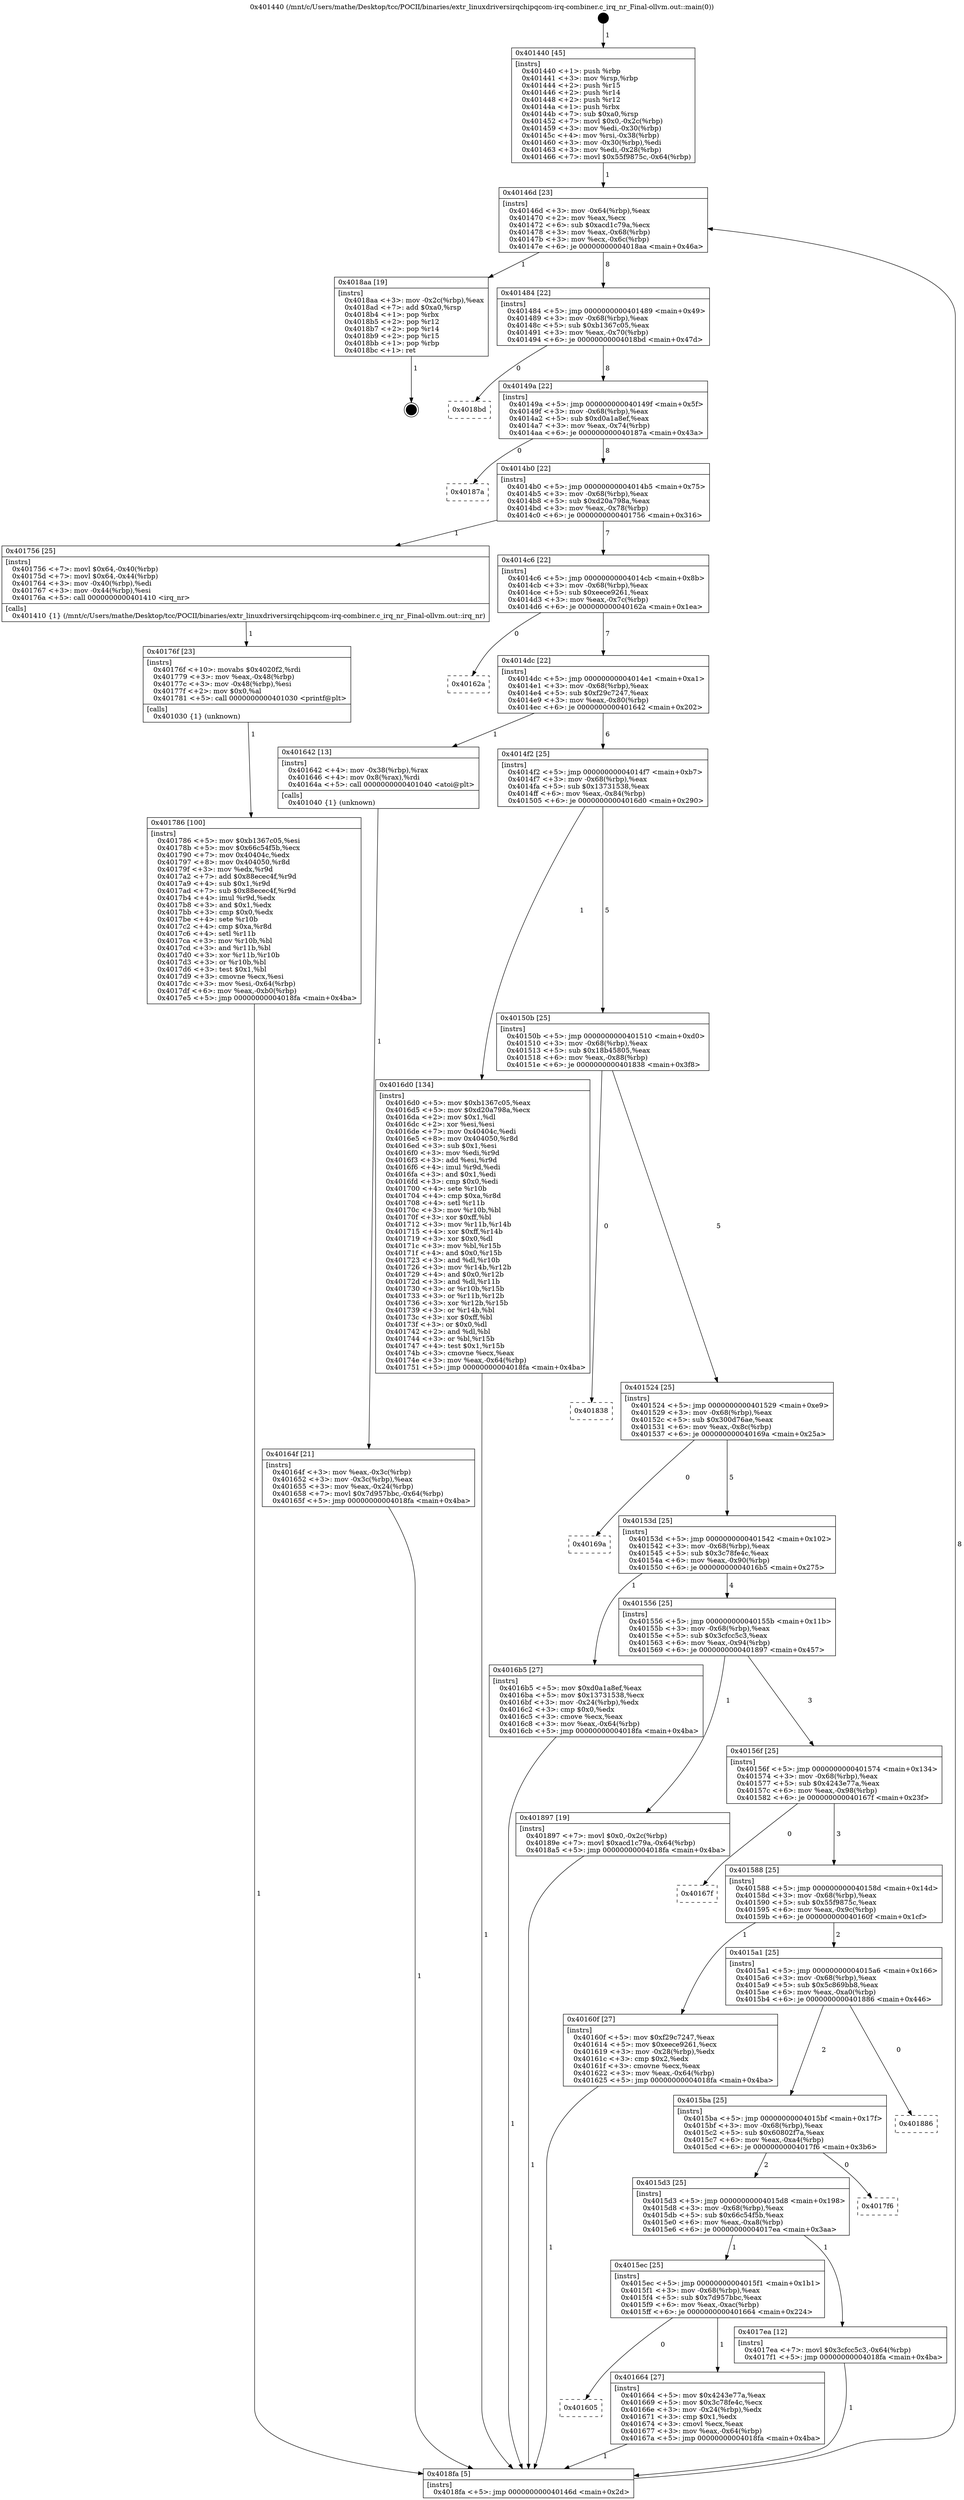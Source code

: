 digraph "0x401440" {
  label = "0x401440 (/mnt/c/Users/mathe/Desktop/tcc/POCII/binaries/extr_linuxdriversirqchipqcom-irq-combiner.c_irq_nr_Final-ollvm.out::main(0))"
  labelloc = "t"
  node[shape=record]

  Entry [label="",width=0.3,height=0.3,shape=circle,fillcolor=black,style=filled]
  "0x40146d" [label="{
     0x40146d [23]\l
     | [instrs]\l
     &nbsp;&nbsp;0x40146d \<+3\>: mov -0x64(%rbp),%eax\l
     &nbsp;&nbsp;0x401470 \<+2\>: mov %eax,%ecx\l
     &nbsp;&nbsp;0x401472 \<+6\>: sub $0xacd1c79a,%ecx\l
     &nbsp;&nbsp;0x401478 \<+3\>: mov %eax,-0x68(%rbp)\l
     &nbsp;&nbsp;0x40147b \<+3\>: mov %ecx,-0x6c(%rbp)\l
     &nbsp;&nbsp;0x40147e \<+6\>: je 00000000004018aa \<main+0x46a\>\l
  }"]
  "0x4018aa" [label="{
     0x4018aa [19]\l
     | [instrs]\l
     &nbsp;&nbsp;0x4018aa \<+3\>: mov -0x2c(%rbp),%eax\l
     &nbsp;&nbsp;0x4018ad \<+7\>: add $0xa0,%rsp\l
     &nbsp;&nbsp;0x4018b4 \<+1\>: pop %rbx\l
     &nbsp;&nbsp;0x4018b5 \<+2\>: pop %r12\l
     &nbsp;&nbsp;0x4018b7 \<+2\>: pop %r14\l
     &nbsp;&nbsp;0x4018b9 \<+2\>: pop %r15\l
     &nbsp;&nbsp;0x4018bb \<+1\>: pop %rbp\l
     &nbsp;&nbsp;0x4018bc \<+1\>: ret\l
  }"]
  "0x401484" [label="{
     0x401484 [22]\l
     | [instrs]\l
     &nbsp;&nbsp;0x401484 \<+5\>: jmp 0000000000401489 \<main+0x49\>\l
     &nbsp;&nbsp;0x401489 \<+3\>: mov -0x68(%rbp),%eax\l
     &nbsp;&nbsp;0x40148c \<+5\>: sub $0xb1367c05,%eax\l
     &nbsp;&nbsp;0x401491 \<+3\>: mov %eax,-0x70(%rbp)\l
     &nbsp;&nbsp;0x401494 \<+6\>: je 00000000004018bd \<main+0x47d\>\l
  }"]
  Exit [label="",width=0.3,height=0.3,shape=circle,fillcolor=black,style=filled,peripheries=2]
  "0x4018bd" [label="{
     0x4018bd\l
  }", style=dashed]
  "0x40149a" [label="{
     0x40149a [22]\l
     | [instrs]\l
     &nbsp;&nbsp;0x40149a \<+5\>: jmp 000000000040149f \<main+0x5f\>\l
     &nbsp;&nbsp;0x40149f \<+3\>: mov -0x68(%rbp),%eax\l
     &nbsp;&nbsp;0x4014a2 \<+5\>: sub $0xd0a1a8ef,%eax\l
     &nbsp;&nbsp;0x4014a7 \<+3\>: mov %eax,-0x74(%rbp)\l
     &nbsp;&nbsp;0x4014aa \<+6\>: je 000000000040187a \<main+0x43a\>\l
  }"]
  "0x401786" [label="{
     0x401786 [100]\l
     | [instrs]\l
     &nbsp;&nbsp;0x401786 \<+5\>: mov $0xb1367c05,%esi\l
     &nbsp;&nbsp;0x40178b \<+5\>: mov $0x66c54f5b,%ecx\l
     &nbsp;&nbsp;0x401790 \<+7\>: mov 0x40404c,%edx\l
     &nbsp;&nbsp;0x401797 \<+8\>: mov 0x404050,%r8d\l
     &nbsp;&nbsp;0x40179f \<+3\>: mov %edx,%r9d\l
     &nbsp;&nbsp;0x4017a2 \<+7\>: add $0x88ecec4f,%r9d\l
     &nbsp;&nbsp;0x4017a9 \<+4\>: sub $0x1,%r9d\l
     &nbsp;&nbsp;0x4017ad \<+7\>: sub $0x88ecec4f,%r9d\l
     &nbsp;&nbsp;0x4017b4 \<+4\>: imul %r9d,%edx\l
     &nbsp;&nbsp;0x4017b8 \<+3\>: and $0x1,%edx\l
     &nbsp;&nbsp;0x4017bb \<+3\>: cmp $0x0,%edx\l
     &nbsp;&nbsp;0x4017be \<+4\>: sete %r10b\l
     &nbsp;&nbsp;0x4017c2 \<+4\>: cmp $0xa,%r8d\l
     &nbsp;&nbsp;0x4017c6 \<+4\>: setl %r11b\l
     &nbsp;&nbsp;0x4017ca \<+3\>: mov %r10b,%bl\l
     &nbsp;&nbsp;0x4017cd \<+3\>: and %r11b,%bl\l
     &nbsp;&nbsp;0x4017d0 \<+3\>: xor %r11b,%r10b\l
     &nbsp;&nbsp;0x4017d3 \<+3\>: or %r10b,%bl\l
     &nbsp;&nbsp;0x4017d6 \<+3\>: test $0x1,%bl\l
     &nbsp;&nbsp;0x4017d9 \<+3\>: cmovne %ecx,%esi\l
     &nbsp;&nbsp;0x4017dc \<+3\>: mov %esi,-0x64(%rbp)\l
     &nbsp;&nbsp;0x4017df \<+6\>: mov %eax,-0xb0(%rbp)\l
     &nbsp;&nbsp;0x4017e5 \<+5\>: jmp 00000000004018fa \<main+0x4ba\>\l
  }"]
  "0x40187a" [label="{
     0x40187a\l
  }", style=dashed]
  "0x4014b0" [label="{
     0x4014b0 [22]\l
     | [instrs]\l
     &nbsp;&nbsp;0x4014b0 \<+5\>: jmp 00000000004014b5 \<main+0x75\>\l
     &nbsp;&nbsp;0x4014b5 \<+3\>: mov -0x68(%rbp),%eax\l
     &nbsp;&nbsp;0x4014b8 \<+5\>: sub $0xd20a798a,%eax\l
     &nbsp;&nbsp;0x4014bd \<+3\>: mov %eax,-0x78(%rbp)\l
     &nbsp;&nbsp;0x4014c0 \<+6\>: je 0000000000401756 \<main+0x316\>\l
  }"]
  "0x40176f" [label="{
     0x40176f [23]\l
     | [instrs]\l
     &nbsp;&nbsp;0x40176f \<+10\>: movabs $0x4020f2,%rdi\l
     &nbsp;&nbsp;0x401779 \<+3\>: mov %eax,-0x48(%rbp)\l
     &nbsp;&nbsp;0x40177c \<+3\>: mov -0x48(%rbp),%esi\l
     &nbsp;&nbsp;0x40177f \<+2\>: mov $0x0,%al\l
     &nbsp;&nbsp;0x401781 \<+5\>: call 0000000000401030 \<printf@plt\>\l
     | [calls]\l
     &nbsp;&nbsp;0x401030 \{1\} (unknown)\l
  }"]
  "0x401756" [label="{
     0x401756 [25]\l
     | [instrs]\l
     &nbsp;&nbsp;0x401756 \<+7\>: movl $0x64,-0x40(%rbp)\l
     &nbsp;&nbsp;0x40175d \<+7\>: movl $0x64,-0x44(%rbp)\l
     &nbsp;&nbsp;0x401764 \<+3\>: mov -0x40(%rbp),%edi\l
     &nbsp;&nbsp;0x401767 \<+3\>: mov -0x44(%rbp),%esi\l
     &nbsp;&nbsp;0x40176a \<+5\>: call 0000000000401410 \<irq_nr\>\l
     | [calls]\l
     &nbsp;&nbsp;0x401410 \{1\} (/mnt/c/Users/mathe/Desktop/tcc/POCII/binaries/extr_linuxdriversirqchipqcom-irq-combiner.c_irq_nr_Final-ollvm.out::irq_nr)\l
  }"]
  "0x4014c6" [label="{
     0x4014c6 [22]\l
     | [instrs]\l
     &nbsp;&nbsp;0x4014c6 \<+5\>: jmp 00000000004014cb \<main+0x8b\>\l
     &nbsp;&nbsp;0x4014cb \<+3\>: mov -0x68(%rbp),%eax\l
     &nbsp;&nbsp;0x4014ce \<+5\>: sub $0xeece9261,%eax\l
     &nbsp;&nbsp;0x4014d3 \<+3\>: mov %eax,-0x7c(%rbp)\l
     &nbsp;&nbsp;0x4014d6 \<+6\>: je 000000000040162a \<main+0x1ea\>\l
  }"]
  "0x401605" [label="{
     0x401605\l
  }", style=dashed]
  "0x40162a" [label="{
     0x40162a\l
  }", style=dashed]
  "0x4014dc" [label="{
     0x4014dc [22]\l
     | [instrs]\l
     &nbsp;&nbsp;0x4014dc \<+5\>: jmp 00000000004014e1 \<main+0xa1\>\l
     &nbsp;&nbsp;0x4014e1 \<+3\>: mov -0x68(%rbp),%eax\l
     &nbsp;&nbsp;0x4014e4 \<+5\>: sub $0xf29c7247,%eax\l
     &nbsp;&nbsp;0x4014e9 \<+3\>: mov %eax,-0x80(%rbp)\l
     &nbsp;&nbsp;0x4014ec \<+6\>: je 0000000000401642 \<main+0x202\>\l
  }"]
  "0x401664" [label="{
     0x401664 [27]\l
     | [instrs]\l
     &nbsp;&nbsp;0x401664 \<+5\>: mov $0x4243e77a,%eax\l
     &nbsp;&nbsp;0x401669 \<+5\>: mov $0x3c78fe4c,%ecx\l
     &nbsp;&nbsp;0x40166e \<+3\>: mov -0x24(%rbp),%edx\l
     &nbsp;&nbsp;0x401671 \<+3\>: cmp $0x1,%edx\l
     &nbsp;&nbsp;0x401674 \<+3\>: cmovl %ecx,%eax\l
     &nbsp;&nbsp;0x401677 \<+3\>: mov %eax,-0x64(%rbp)\l
     &nbsp;&nbsp;0x40167a \<+5\>: jmp 00000000004018fa \<main+0x4ba\>\l
  }"]
  "0x401642" [label="{
     0x401642 [13]\l
     | [instrs]\l
     &nbsp;&nbsp;0x401642 \<+4\>: mov -0x38(%rbp),%rax\l
     &nbsp;&nbsp;0x401646 \<+4\>: mov 0x8(%rax),%rdi\l
     &nbsp;&nbsp;0x40164a \<+5\>: call 0000000000401040 \<atoi@plt\>\l
     | [calls]\l
     &nbsp;&nbsp;0x401040 \{1\} (unknown)\l
  }"]
  "0x4014f2" [label="{
     0x4014f2 [25]\l
     | [instrs]\l
     &nbsp;&nbsp;0x4014f2 \<+5\>: jmp 00000000004014f7 \<main+0xb7\>\l
     &nbsp;&nbsp;0x4014f7 \<+3\>: mov -0x68(%rbp),%eax\l
     &nbsp;&nbsp;0x4014fa \<+5\>: sub $0x13731538,%eax\l
     &nbsp;&nbsp;0x4014ff \<+6\>: mov %eax,-0x84(%rbp)\l
     &nbsp;&nbsp;0x401505 \<+6\>: je 00000000004016d0 \<main+0x290\>\l
  }"]
  "0x4015ec" [label="{
     0x4015ec [25]\l
     | [instrs]\l
     &nbsp;&nbsp;0x4015ec \<+5\>: jmp 00000000004015f1 \<main+0x1b1\>\l
     &nbsp;&nbsp;0x4015f1 \<+3\>: mov -0x68(%rbp),%eax\l
     &nbsp;&nbsp;0x4015f4 \<+5\>: sub $0x7d957bbc,%eax\l
     &nbsp;&nbsp;0x4015f9 \<+6\>: mov %eax,-0xac(%rbp)\l
     &nbsp;&nbsp;0x4015ff \<+6\>: je 0000000000401664 \<main+0x224\>\l
  }"]
  "0x4016d0" [label="{
     0x4016d0 [134]\l
     | [instrs]\l
     &nbsp;&nbsp;0x4016d0 \<+5\>: mov $0xb1367c05,%eax\l
     &nbsp;&nbsp;0x4016d5 \<+5\>: mov $0xd20a798a,%ecx\l
     &nbsp;&nbsp;0x4016da \<+2\>: mov $0x1,%dl\l
     &nbsp;&nbsp;0x4016dc \<+2\>: xor %esi,%esi\l
     &nbsp;&nbsp;0x4016de \<+7\>: mov 0x40404c,%edi\l
     &nbsp;&nbsp;0x4016e5 \<+8\>: mov 0x404050,%r8d\l
     &nbsp;&nbsp;0x4016ed \<+3\>: sub $0x1,%esi\l
     &nbsp;&nbsp;0x4016f0 \<+3\>: mov %edi,%r9d\l
     &nbsp;&nbsp;0x4016f3 \<+3\>: add %esi,%r9d\l
     &nbsp;&nbsp;0x4016f6 \<+4\>: imul %r9d,%edi\l
     &nbsp;&nbsp;0x4016fa \<+3\>: and $0x1,%edi\l
     &nbsp;&nbsp;0x4016fd \<+3\>: cmp $0x0,%edi\l
     &nbsp;&nbsp;0x401700 \<+4\>: sete %r10b\l
     &nbsp;&nbsp;0x401704 \<+4\>: cmp $0xa,%r8d\l
     &nbsp;&nbsp;0x401708 \<+4\>: setl %r11b\l
     &nbsp;&nbsp;0x40170c \<+3\>: mov %r10b,%bl\l
     &nbsp;&nbsp;0x40170f \<+3\>: xor $0xff,%bl\l
     &nbsp;&nbsp;0x401712 \<+3\>: mov %r11b,%r14b\l
     &nbsp;&nbsp;0x401715 \<+4\>: xor $0xff,%r14b\l
     &nbsp;&nbsp;0x401719 \<+3\>: xor $0x0,%dl\l
     &nbsp;&nbsp;0x40171c \<+3\>: mov %bl,%r15b\l
     &nbsp;&nbsp;0x40171f \<+4\>: and $0x0,%r15b\l
     &nbsp;&nbsp;0x401723 \<+3\>: and %dl,%r10b\l
     &nbsp;&nbsp;0x401726 \<+3\>: mov %r14b,%r12b\l
     &nbsp;&nbsp;0x401729 \<+4\>: and $0x0,%r12b\l
     &nbsp;&nbsp;0x40172d \<+3\>: and %dl,%r11b\l
     &nbsp;&nbsp;0x401730 \<+3\>: or %r10b,%r15b\l
     &nbsp;&nbsp;0x401733 \<+3\>: or %r11b,%r12b\l
     &nbsp;&nbsp;0x401736 \<+3\>: xor %r12b,%r15b\l
     &nbsp;&nbsp;0x401739 \<+3\>: or %r14b,%bl\l
     &nbsp;&nbsp;0x40173c \<+3\>: xor $0xff,%bl\l
     &nbsp;&nbsp;0x40173f \<+3\>: or $0x0,%dl\l
     &nbsp;&nbsp;0x401742 \<+2\>: and %dl,%bl\l
     &nbsp;&nbsp;0x401744 \<+3\>: or %bl,%r15b\l
     &nbsp;&nbsp;0x401747 \<+4\>: test $0x1,%r15b\l
     &nbsp;&nbsp;0x40174b \<+3\>: cmovne %ecx,%eax\l
     &nbsp;&nbsp;0x40174e \<+3\>: mov %eax,-0x64(%rbp)\l
     &nbsp;&nbsp;0x401751 \<+5\>: jmp 00000000004018fa \<main+0x4ba\>\l
  }"]
  "0x40150b" [label="{
     0x40150b [25]\l
     | [instrs]\l
     &nbsp;&nbsp;0x40150b \<+5\>: jmp 0000000000401510 \<main+0xd0\>\l
     &nbsp;&nbsp;0x401510 \<+3\>: mov -0x68(%rbp),%eax\l
     &nbsp;&nbsp;0x401513 \<+5\>: sub $0x18b45805,%eax\l
     &nbsp;&nbsp;0x401518 \<+6\>: mov %eax,-0x88(%rbp)\l
     &nbsp;&nbsp;0x40151e \<+6\>: je 0000000000401838 \<main+0x3f8\>\l
  }"]
  "0x4017ea" [label="{
     0x4017ea [12]\l
     | [instrs]\l
     &nbsp;&nbsp;0x4017ea \<+7\>: movl $0x3cfcc5c3,-0x64(%rbp)\l
     &nbsp;&nbsp;0x4017f1 \<+5\>: jmp 00000000004018fa \<main+0x4ba\>\l
  }"]
  "0x401838" [label="{
     0x401838\l
  }", style=dashed]
  "0x401524" [label="{
     0x401524 [25]\l
     | [instrs]\l
     &nbsp;&nbsp;0x401524 \<+5\>: jmp 0000000000401529 \<main+0xe9\>\l
     &nbsp;&nbsp;0x401529 \<+3\>: mov -0x68(%rbp),%eax\l
     &nbsp;&nbsp;0x40152c \<+5\>: sub $0x300d76ae,%eax\l
     &nbsp;&nbsp;0x401531 \<+6\>: mov %eax,-0x8c(%rbp)\l
     &nbsp;&nbsp;0x401537 \<+6\>: je 000000000040169a \<main+0x25a\>\l
  }"]
  "0x4015d3" [label="{
     0x4015d3 [25]\l
     | [instrs]\l
     &nbsp;&nbsp;0x4015d3 \<+5\>: jmp 00000000004015d8 \<main+0x198\>\l
     &nbsp;&nbsp;0x4015d8 \<+3\>: mov -0x68(%rbp),%eax\l
     &nbsp;&nbsp;0x4015db \<+5\>: sub $0x66c54f5b,%eax\l
     &nbsp;&nbsp;0x4015e0 \<+6\>: mov %eax,-0xa8(%rbp)\l
     &nbsp;&nbsp;0x4015e6 \<+6\>: je 00000000004017ea \<main+0x3aa\>\l
  }"]
  "0x40169a" [label="{
     0x40169a\l
  }", style=dashed]
  "0x40153d" [label="{
     0x40153d [25]\l
     | [instrs]\l
     &nbsp;&nbsp;0x40153d \<+5\>: jmp 0000000000401542 \<main+0x102\>\l
     &nbsp;&nbsp;0x401542 \<+3\>: mov -0x68(%rbp),%eax\l
     &nbsp;&nbsp;0x401545 \<+5\>: sub $0x3c78fe4c,%eax\l
     &nbsp;&nbsp;0x40154a \<+6\>: mov %eax,-0x90(%rbp)\l
     &nbsp;&nbsp;0x401550 \<+6\>: je 00000000004016b5 \<main+0x275\>\l
  }"]
  "0x4017f6" [label="{
     0x4017f6\l
  }", style=dashed]
  "0x4016b5" [label="{
     0x4016b5 [27]\l
     | [instrs]\l
     &nbsp;&nbsp;0x4016b5 \<+5\>: mov $0xd0a1a8ef,%eax\l
     &nbsp;&nbsp;0x4016ba \<+5\>: mov $0x13731538,%ecx\l
     &nbsp;&nbsp;0x4016bf \<+3\>: mov -0x24(%rbp),%edx\l
     &nbsp;&nbsp;0x4016c2 \<+3\>: cmp $0x0,%edx\l
     &nbsp;&nbsp;0x4016c5 \<+3\>: cmove %ecx,%eax\l
     &nbsp;&nbsp;0x4016c8 \<+3\>: mov %eax,-0x64(%rbp)\l
     &nbsp;&nbsp;0x4016cb \<+5\>: jmp 00000000004018fa \<main+0x4ba\>\l
  }"]
  "0x401556" [label="{
     0x401556 [25]\l
     | [instrs]\l
     &nbsp;&nbsp;0x401556 \<+5\>: jmp 000000000040155b \<main+0x11b\>\l
     &nbsp;&nbsp;0x40155b \<+3\>: mov -0x68(%rbp),%eax\l
     &nbsp;&nbsp;0x40155e \<+5\>: sub $0x3cfcc5c3,%eax\l
     &nbsp;&nbsp;0x401563 \<+6\>: mov %eax,-0x94(%rbp)\l
     &nbsp;&nbsp;0x401569 \<+6\>: je 0000000000401897 \<main+0x457\>\l
  }"]
  "0x4015ba" [label="{
     0x4015ba [25]\l
     | [instrs]\l
     &nbsp;&nbsp;0x4015ba \<+5\>: jmp 00000000004015bf \<main+0x17f\>\l
     &nbsp;&nbsp;0x4015bf \<+3\>: mov -0x68(%rbp),%eax\l
     &nbsp;&nbsp;0x4015c2 \<+5\>: sub $0x60802f7a,%eax\l
     &nbsp;&nbsp;0x4015c7 \<+6\>: mov %eax,-0xa4(%rbp)\l
     &nbsp;&nbsp;0x4015cd \<+6\>: je 00000000004017f6 \<main+0x3b6\>\l
  }"]
  "0x401897" [label="{
     0x401897 [19]\l
     | [instrs]\l
     &nbsp;&nbsp;0x401897 \<+7\>: movl $0x0,-0x2c(%rbp)\l
     &nbsp;&nbsp;0x40189e \<+7\>: movl $0xacd1c79a,-0x64(%rbp)\l
     &nbsp;&nbsp;0x4018a5 \<+5\>: jmp 00000000004018fa \<main+0x4ba\>\l
  }"]
  "0x40156f" [label="{
     0x40156f [25]\l
     | [instrs]\l
     &nbsp;&nbsp;0x40156f \<+5\>: jmp 0000000000401574 \<main+0x134\>\l
     &nbsp;&nbsp;0x401574 \<+3\>: mov -0x68(%rbp),%eax\l
     &nbsp;&nbsp;0x401577 \<+5\>: sub $0x4243e77a,%eax\l
     &nbsp;&nbsp;0x40157c \<+6\>: mov %eax,-0x98(%rbp)\l
     &nbsp;&nbsp;0x401582 \<+6\>: je 000000000040167f \<main+0x23f\>\l
  }"]
  "0x401886" [label="{
     0x401886\l
  }", style=dashed]
  "0x40167f" [label="{
     0x40167f\l
  }", style=dashed]
  "0x401588" [label="{
     0x401588 [25]\l
     | [instrs]\l
     &nbsp;&nbsp;0x401588 \<+5\>: jmp 000000000040158d \<main+0x14d\>\l
     &nbsp;&nbsp;0x40158d \<+3\>: mov -0x68(%rbp),%eax\l
     &nbsp;&nbsp;0x401590 \<+5\>: sub $0x55f9875c,%eax\l
     &nbsp;&nbsp;0x401595 \<+6\>: mov %eax,-0x9c(%rbp)\l
     &nbsp;&nbsp;0x40159b \<+6\>: je 000000000040160f \<main+0x1cf\>\l
  }"]
  "0x40164f" [label="{
     0x40164f [21]\l
     | [instrs]\l
     &nbsp;&nbsp;0x40164f \<+3\>: mov %eax,-0x3c(%rbp)\l
     &nbsp;&nbsp;0x401652 \<+3\>: mov -0x3c(%rbp),%eax\l
     &nbsp;&nbsp;0x401655 \<+3\>: mov %eax,-0x24(%rbp)\l
     &nbsp;&nbsp;0x401658 \<+7\>: movl $0x7d957bbc,-0x64(%rbp)\l
     &nbsp;&nbsp;0x40165f \<+5\>: jmp 00000000004018fa \<main+0x4ba\>\l
  }"]
  "0x40160f" [label="{
     0x40160f [27]\l
     | [instrs]\l
     &nbsp;&nbsp;0x40160f \<+5\>: mov $0xf29c7247,%eax\l
     &nbsp;&nbsp;0x401614 \<+5\>: mov $0xeece9261,%ecx\l
     &nbsp;&nbsp;0x401619 \<+3\>: mov -0x28(%rbp),%edx\l
     &nbsp;&nbsp;0x40161c \<+3\>: cmp $0x2,%edx\l
     &nbsp;&nbsp;0x40161f \<+3\>: cmovne %ecx,%eax\l
     &nbsp;&nbsp;0x401622 \<+3\>: mov %eax,-0x64(%rbp)\l
     &nbsp;&nbsp;0x401625 \<+5\>: jmp 00000000004018fa \<main+0x4ba\>\l
  }"]
  "0x4015a1" [label="{
     0x4015a1 [25]\l
     | [instrs]\l
     &nbsp;&nbsp;0x4015a1 \<+5\>: jmp 00000000004015a6 \<main+0x166\>\l
     &nbsp;&nbsp;0x4015a6 \<+3\>: mov -0x68(%rbp),%eax\l
     &nbsp;&nbsp;0x4015a9 \<+5\>: sub $0x5c869bb8,%eax\l
     &nbsp;&nbsp;0x4015ae \<+6\>: mov %eax,-0xa0(%rbp)\l
     &nbsp;&nbsp;0x4015b4 \<+6\>: je 0000000000401886 \<main+0x446\>\l
  }"]
  "0x4018fa" [label="{
     0x4018fa [5]\l
     | [instrs]\l
     &nbsp;&nbsp;0x4018fa \<+5\>: jmp 000000000040146d \<main+0x2d\>\l
  }"]
  "0x401440" [label="{
     0x401440 [45]\l
     | [instrs]\l
     &nbsp;&nbsp;0x401440 \<+1\>: push %rbp\l
     &nbsp;&nbsp;0x401441 \<+3\>: mov %rsp,%rbp\l
     &nbsp;&nbsp;0x401444 \<+2\>: push %r15\l
     &nbsp;&nbsp;0x401446 \<+2\>: push %r14\l
     &nbsp;&nbsp;0x401448 \<+2\>: push %r12\l
     &nbsp;&nbsp;0x40144a \<+1\>: push %rbx\l
     &nbsp;&nbsp;0x40144b \<+7\>: sub $0xa0,%rsp\l
     &nbsp;&nbsp;0x401452 \<+7\>: movl $0x0,-0x2c(%rbp)\l
     &nbsp;&nbsp;0x401459 \<+3\>: mov %edi,-0x30(%rbp)\l
     &nbsp;&nbsp;0x40145c \<+4\>: mov %rsi,-0x38(%rbp)\l
     &nbsp;&nbsp;0x401460 \<+3\>: mov -0x30(%rbp),%edi\l
     &nbsp;&nbsp;0x401463 \<+3\>: mov %edi,-0x28(%rbp)\l
     &nbsp;&nbsp;0x401466 \<+7\>: movl $0x55f9875c,-0x64(%rbp)\l
  }"]
  Entry -> "0x401440" [label=" 1"]
  "0x40146d" -> "0x4018aa" [label=" 1"]
  "0x40146d" -> "0x401484" [label=" 8"]
  "0x4018aa" -> Exit [label=" 1"]
  "0x401484" -> "0x4018bd" [label=" 0"]
  "0x401484" -> "0x40149a" [label=" 8"]
  "0x401897" -> "0x4018fa" [label=" 1"]
  "0x40149a" -> "0x40187a" [label=" 0"]
  "0x40149a" -> "0x4014b0" [label=" 8"]
  "0x4017ea" -> "0x4018fa" [label=" 1"]
  "0x4014b0" -> "0x401756" [label=" 1"]
  "0x4014b0" -> "0x4014c6" [label=" 7"]
  "0x401786" -> "0x4018fa" [label=" 1"]
  "0x4014c6" -> "0x40162a" [label=" 0"]
  "0x4014c6" -> "0x4014dc" [label=" 7"]
  "0x40176f" -> "0x401786" [label=" 1"]
  "0x4014dc" -> "0x401642" [label=" 1"]
  "0x4014dc" -> "0x4014f2" [label=" 6"]
  "0x401756" -> "0x40176f" [label=" 1"]
  "0x4014f2" -> "0x4016d0" [label=" 1"]
  "0x4014f2" -> "0x40150b" [label=" 5"]
  "0x4016b5" -> "0x4018fa" [label=" 1"]
  "0x40150b" -> "0x401838" [label=" 0"]
  "0x40150b" -> "0x401524" [label=" 5"]
  "0x401664" -> "0x4018fa" [label=" 1"]
  "0x401524" -> "0x40169a" [label=" 0"]
  "0x401524" -> "0x40153d" [label=" 5"]
  "0x4015ec" -> "0x401664" [label=" 1"]
  "0x40153d" -> "0x4016b5" [label=" 1"]
  "0x40153d" -> "0x401556" [label=" 4"]
  "0x4016d0" -> "0x4018fa" [label=" 1"]
  "0x401556" -> "0x401897" [label=" 1"]
  "0x401556" -> "0x40156f" [label=" 3"]
  "0x4015d3" -> "0x4017ea" [label=" 1"]
  "0x40156f" -> "0x40167f" [label=" 0"]
  "0x40156f" -> "0x401588" [label=" 3"]
  "0x4015ec" -> "0x401605" [label=" 0"]
  "0x401588" -> "0x40160f" [label=" 1"]
  "0x401588" -> "0x4015a1" [label=" 2"]
  "0x40160f" -> "0x4018fa" [label=" 1"]
  "0x401440" -> "0x40146d" [label=" 1"]
  "0x4018fa" -> "0x40146d" [label=" 8"]
  "0x401642" -> "0x40164f" [label=" 1"]
  "0x40164f" -> "0x4018fa" [label=" 1"]
  "0x4015ba" -> "0x4015d3" [label=" 2"]
  "0x4015a1" -> "0x401886" [label=" 0"]
  "0x4015a1" -> "0x4015ba" [label=" 2"]
  "0x4015d3" -> "0x4015ec" [label=" 1"]
  "0x4015ba" -> "0x4017f6" [label=" 0"]
}
